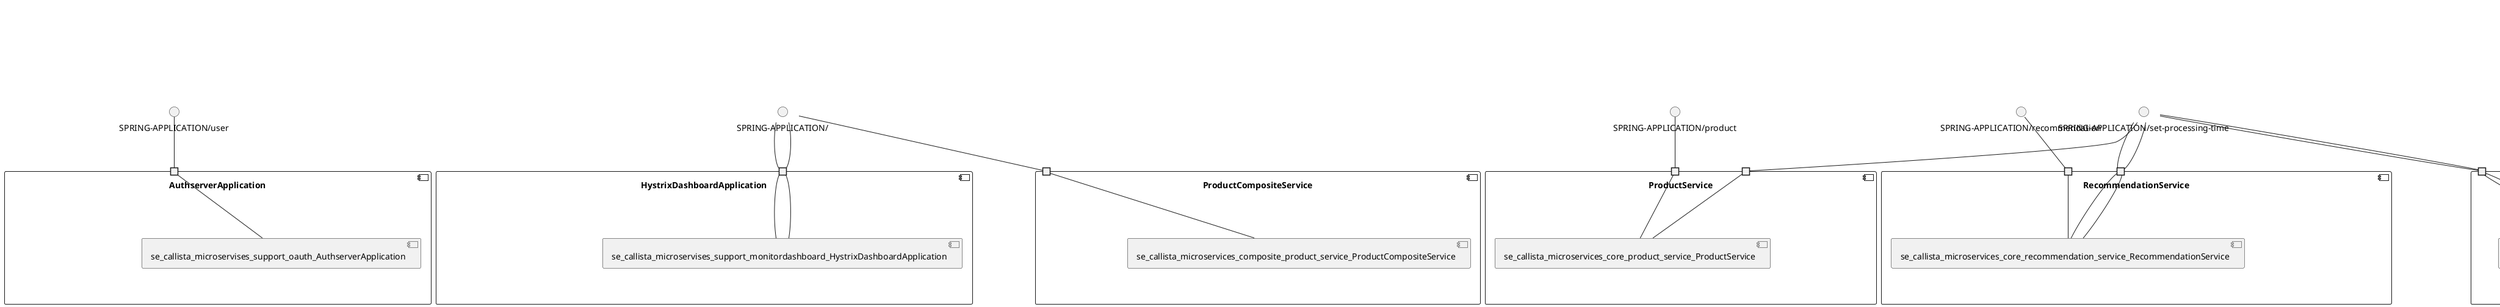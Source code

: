 @startuml
skinparam fixCircleLabelOverlapping true
skinparam componentStyle uml2
component "AuthserverApplication\n\n\n\n\n\n" {
[se_callista_microservises_support_oauth_AuthserverApplication]
portin " " as AuthserverApplication_requires_SPRING_APPLICATION_user
"AuthserverApplication_requires_SPRING_APPLICATION_user"--[se_callista_microservises_support_oauth_AuthserverApplication]
}
interface "SPRING-APPLICATION/user" as interface.SPRING_APPLICATION_user
interface.SPRING_APPLICATION_user--"AuthserverApplication_requires_SPRING_APPLICATION_user"
component "HystrixDashboardApplication\n\n\n\n\n\n" {
[se_callista_microservises_support_monitordashboard_HystrixDashboardApplication]
portin " " as HystrixDashboardApplication_requires_SPRING_APPLICATION_
portin " " as HystrixDashboardApplication_requires_SPRING_APPLICATION_
"HystrixDashboardApplication_requires_SPRING_APPLICATION_"--[se_callista_microservises_support_monitordashboard_HystrixDashboardApplication]
"HystrixDashboardApplication_requires_SPRING_APPLICATION_"--[se_callista_microservises_support_monitordashboard_HystrixDashboardApplication]
}
interface "SPRING-APPLICATION/" as interface.SPRING_APPLICATION_
interface.SPRING_APPLICATION_--"HystrixDashboardApplication_requires_SPRING_APPLICATION_"
interface "SPRING-APPLICATION/" as interface.SPRING_APPLICATION_
interface.SPRING_APPLICATION_--"HystrixDashboardApplication_requires_SPRING_APPLICATION_"
component "ProductCompositeService\n\n\n\n\n\n" {
[se_callista_microservices_composite_product_service_ProductCompositeService]
portin " " as ProductCompositeService_requires_SPRING_APPLICATION_
"ProductCompositeService_requires_SPRING_APPLICATION_"--[se_callista_microservices_composite_product_service_ProductCompositeService]
}
interface "SPRING-APPLICATION/" as interface.SPRING_APPLICATION_
interface.SPRING_APPLICATION_--"ProductCompositeService_requires_SPRING_APPLICATION_"
component "ProductService\n\n\n\n\n\n" {
[se_callista_microservices_core_product_service_ProductService]
portin " " as ProductService_requires_SPRING_APPLICATION_product
portin " " as ProductService_requires_SPRING_APPLICATION_set_processing_time
"ProductService_requires_SPRING_APPLICATION_set_processing_time"--[se_callista_microservices_core_product_service_ProductService]
"ProductService_requires_SPRING_APPLICATION_product"--[se_callista_microservices_core_product_service_ProductService]
}
interface "SPRING-APPLICATION/product" as interface.SPRING_APPLICATION_product
interface.SPRING_APPLICATION_product--"ProductService_requires_SPRING_APPLICATION_product"
interface "SPRING-APPLICATION/set-processing-time" as interface.SPRING_APPLICATION_set_processing_time
interface.SPRING_APPLICATION_set_processing_time--"ProductService_requires_SPRING_APPLICATION_set_processing_time"
component "RecommendationService\n\n\n\n\n\n" {
[se_callista_microservices_core_recommendation_service_RecommendationService]
portin " " as RecommendationService_requires_SPRING_APPLICATION_recommendation
portin " " as RecommendationService_requires_SPRING_APPLICATION_set_processing_time
portin " " as RecommendationService_requires_SPRING_APPLICATION_set_processing_time
"RecommendationService_requires_SPRING_APPLICATION_set_processing_time"--[se_callista_microservices_core_recommendation_service_RecommendationService]
"RecommendationService_requires_SPRING_APPLICATION_recommendation"--[se_callista_microservices_core_recommendation_service_RecommendationService]
"RecommendationService_requires_SPRING_APPLICATION_set_processing_time"--[se_callista_microservices_core_recommendation_service_RecommendationService]
}
interface "SPRING-APPLICATION/recommendation" as interface.SPRING_APPLICATION_recommendation
interface.SPRING_APPLICATION_recommendation--"RecommendationService_requires_SPRING_APPLICATION_recommendation"
interface "SPRING-APPLICATION/set-processing-time" as interface.SPRING_APPLICATION_set_processing_time
interface.SPRING_APPLICATION_set_processing_time--"RecommendationService_requires_SPRING_APPLICATION_set_processing_time"
interface "SPRING-APPLICATION/set-processing-time" as interface.SPRING_APPLICATION_set_processing_time
interface.SPRING_APPLICATION_set_processing_time--"RecommendationService_requires_SPRING_APPLICATION_set_processing_time"
component "ReviewService\n\n\n\n\n\n" {
[se_callista_microservices_core_review_service_ReviewService]
portin " " as ReviewService_requires_SPRING_APPLICATION_review
portin " " as ReviewService_requires_SPRING_APPLICATION_set_processing_time
portin " " as ReviewService_requires_SPRING_APPLICATION_set_processing_time
"ReviewService_requires_SPRING_APPLICATION_set_processing_time"--[se_callista_microservices_core_review_service_ReviewService]
"ReviewService_requires_SPRING_APPLICATION_set_processing_time"--[se_callista_microservices_core_review_service_ReviewService]
"ReviewService_requires_SPRING_APPLICATION_review"--[se_callista_microservices_core_review_service_ReviewService]
}
interface "SPRING-APPLICATION/review" as interface.SPRING_APPLICATION_review
interface.SPRING_APPLICATION_review--"ReviewService_requires_SPRING_APPLICATION_review"
interface "SPRING-APPLICATION/set-processing-time" as interface.SPRING_APPLICATION_set_processing_time
interface.SPRING_APPLICATION_set_processing_time--"ReviewService_requires_SPRING_APPLICATION_set_processing_time"
interface "SPRING-APPLICATION/set-processing-time" as interface.SPRING_APPLICATION_set_processing_time
interface.SPRING_APPLICATION_set_processing_time--"ReviewService_requires_SPRING_APPLICATION_set_processing_time"
component "ZuulApplication\n\n\n\n\n\n" {
[se_callista_microservises_support_edge_ZuulApplication]
}

@enduml
